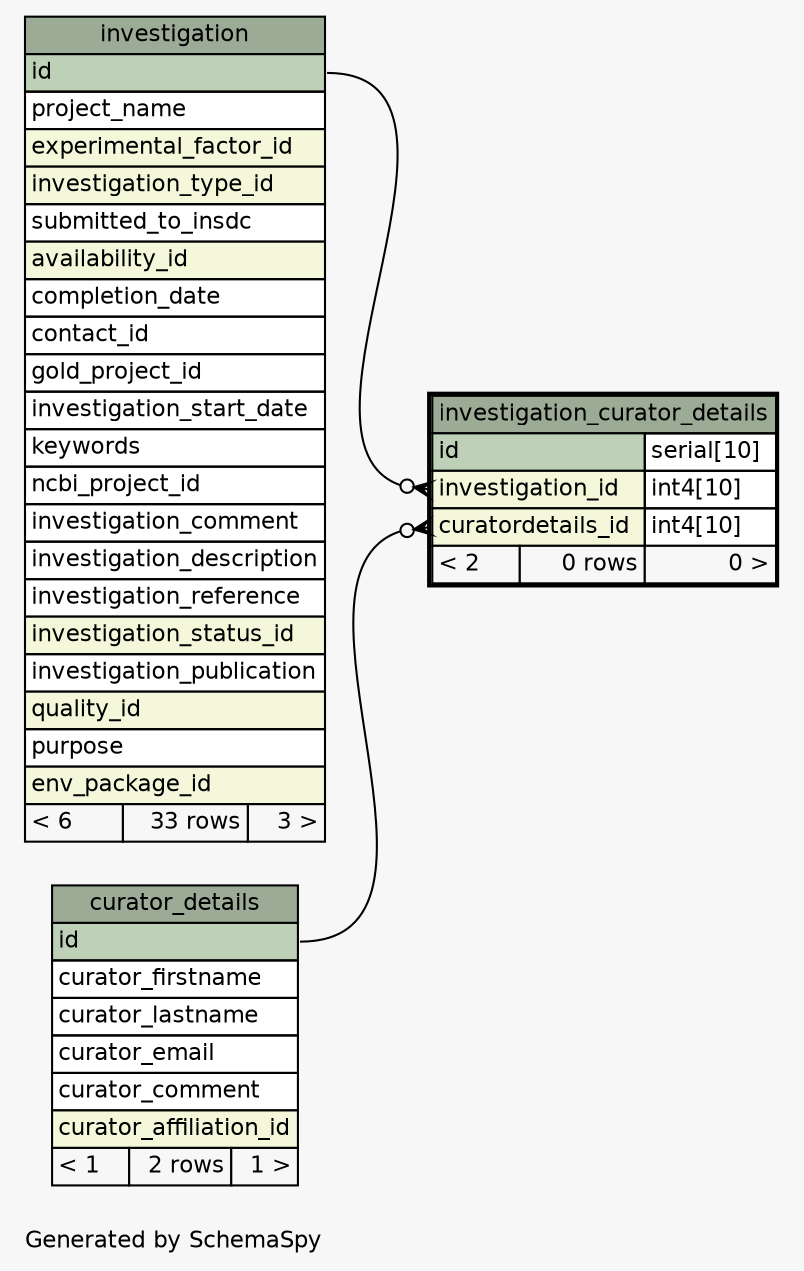 // dot 2.38.0 on Windows 7 6.1
// SchemaSpy rev 590
digraph "oneDegreeRelationshipsDiagram" {
  graph [
    rankdir="RL"
    bgcolor="#f7f7f7"
    label="\nGenerated by SchemaSpy"
    labeljust="l"
    nodesep="0.18"
    ranksep="0.46"
    fontname="Helvetica"
    fontsize="11"
  ];
  node [
    fontname="Helvetica"
    fontsize="11"
    shape="plaintext"
  ];
  edge [
    arrowsize="0.8"
  ];
  "investigation_curator_details":"curatordetails_id":w -> "curator_details":"id":e [arrowhead=none dir=back arrowtail=crowodot];
  "investigation_curator_details":"investigation_id":w -> "investigation":"id":e [arrowhead=none dir=back arrowtail=crowodot];
  "curator_details" [
    label=<
    <TABLE BORDER="0" CELLBORDER="1" CELLSPACING="0" BGCOLOR="#ffffff">
      <TR><TD COLSPAN="3" BGCOLOR="#9bab96" ALIGN="CENTER">curator_details</TD></TR>
      <TR><TD PORT="id" COLSPAN="3" BGCOLOR="#bed1b8" ALIGN="LEFT">id</TD></TR>
      <TR><TD PORT="curator_firstname" COLSPAN="3" ALIGN="LEFT">curator_firstname</TD></TR>
      <TR><TD PORT="curator_lastname" COLSPAN="3" ALIGN="LEFT">curator_lastname</TD></TR>
      <TR><TD PORT="curator_email" COLSPAN="3" ALIGN="LEFT">curator_email</TD></TR>
      <TR><TD PORT="curator_comment" COLSPAN="3" ALIGN="LEFT">curator_comment</TD></TR>
      <TR><TD PORT="curator_affiliation_id" COLSPAN="3" BGCOLOR="#f4f7da" ALIGN="LEFT">curator_affiliation_id</TD></TR>
      <TR><TD ALIGN="LEFT" BGCOLOR="#f7f7f7">&lt; 1</TD><TD ALIGN="RIGHT" BGCOLOR="#f7f7f7">2 rows</TD><TD ALIGN="RIGHT" BGCOLOR="#f7f7f7">1 &gt;</TD></TR>
    </TABLE>>
    URL="curator_details.html"
    tooltip="curator_details"
  ];
  "investigation" [
    label=<
    <TABLE BORDER="0" CELLBORDER="1" CELLSPACING="0" BGCOLOR="#ffffff">
      <TR><TD COLSPAN="3" BGCOLOR="#9bab96" ALIGN="CENTER">investigation</TD></TR>
      <TR><TD PORT="id" COLSPAN="3" BGCOLOR="#bed1b8" ALIGN="LEFT">id</TD></TR>
      <TR><TD PORT="project_name" COLSPAN="3" ALIGN="LEFT">project_name</TD></TR>
      <TR><TD PORT="experimental_factor_id" COLSPAN="3" BGCOLOR="#f4f7da" ALIGN="LEFT">experimental_factor_id</TD></TR>
      <TR><TD PORT="investigation_type_id" COLSPAN="3" BGCOLOR="#f4f7da" ALIGN="LEFT">investigation_type_id</TD></TR>
      <TR><TD PORT="submitted_to_insdc" COLSPAN="3" ALIGN="LEFT">submitted_to_insdc</TD></TR>
      <TR><TD PORT="availability_id" COLSPAN="3" BGCOLOR="#f4f7da" ALIGN="LEFT">availability_id</TD></TR>
      <TR><TD PORT="completion_date" COLSPAN="3" ALIGN="LEFT">completion_date</TD></TR>
      <TR><TD PORT="contact_id" COLSPAN="3" ALIGN="LEFT">contact_id</TD></TR>
      <TR><TD PORT="gold_project_id" COLSPAN="3" ALIGN="LEFT">gold_project_id</TD></TR>
      <TR><TD PORT="investigation_start_date" COLSPAN="3" ALIGN="LEFT">investigation_start_date</TD></TR>
      <TR><TD PORT="keywords" COLSPAN="3" ALIGN="LEFT">keywords</TD></TR>
      <TR><TD PORT="ncbi_project_id" COLSPAN="3" ALIGN="LEFT">ncbi_project_id</TD></TR>
      <TR><TD PORT="investigation_comment" COLSPAN="3" ALIGN="LEFT">investigation_comment</TD></TR>
      <TR><TD PORT="investigation_description" COLSPAN="3" ALIGN="LEFT">investigation_description</TD></TR>
      <TR><TD PORT="investigation_reference" COLSPAN="3" ALIGN="LEFT">investigation_reference</TD></TR>
      <TR><TD PORT="investigation_status_id" COLSPAN="3" BGCOLOR="#f4f7da" ALIGN="LEFT">investigation_status_id</TD></TR>
      <TR><TD PORT="investigation_publication" COLSPAN="3" ALIGN="LEFT">investigation_publication</TD></TR>
      <TR><TD PORT="quality_id" COLSPAN="3" BGCOLOR="#f4f7da" ALIGN="LEFT">quality_id</TD></TR>
      <TR><TD PORT="purpose" COLSPAN="3" ALIGN="LEFT">purpose</TD></TR>
      <TR><TD PORT="env_package_id" COLSPAN="3" BGCOLOR="#f4f7da" ALIGN="LEFT">env_package_id</TD></TR>
      <TR><TD ALIGN="LEFT" BGCOLOR="#f7f7f7">&lt; 6</TD><TD ALIGN="RIGHT" BGCOLOR="#f7f7f7">33 rows</TD><TD ALIGN="RIGHT" BGCOLOR="#f7f7f7">3 &gt;</TD></TR>
    </TABLE>>
    URL="investigation.html"
    tooltip="investigation"
  ];
  "investigation_curator_details" [
    label=<
    <TABLE BORDER="2" CELLBORDER="1" CELLSPACING="0" BGCOLOR="#ffffff">
      <TR><TD COLSPAN="3" BGCOLOR="#9bab96" ALIGN="CENTER">investigation_curator_details</TD></TR>
      <TR><TD PORT="id" COLSPAN="2" BGCOLOR="#bed1b8" ALIGN="LEFT">id</TD><TD PORT="id.type" ALIGN="LEFT">serial[10]</TD></TR>
      <TR><TD PORT="investigation_id" COLSPAN="2" BGCOLOR="#f4f7da" ALIGN="LEFT">investigation_id</TD><TD PORT="investigation_id.type" ALIGN="LEFT">int4[10]</TD></TR>
      <TR><TD PORT="curatordetails_id" COLSPAN="2" BGCOLOR="#f4f7da" ALIGN="LEFT">curatordetails_id</TD><TD PORT="curatordetails_id.type" ALIGN="LEFT">int4[10]</TD></TR>
      <TR><TD ALIGN="LEFT" BGCOLOR="#f7f7f7">&lt; 2</TD><TD ALIGN="RIGHT" BGCOLOR="#f7f7f7">0 rows</TD><TD ALIGN="RIGHT" BGCOLOR="#f7f7f7">0 &gt;</TD></TR>
    </TABLE>>
    URL="investigation_curator_details.html"
    tooltip="investigation_curator_details"
  ];
}

